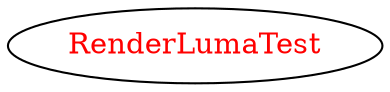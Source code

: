 digraph dependencyGraph {
 concentrate=true;
 ranksep="2.0";
 rankdir="LR"; 
 splines="ortho";
"RenderLumaTest" [fontcolor="red"];
}